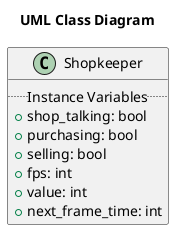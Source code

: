 @startuml shopkeeper
scale 1
title  "UML Class Diagram"
class Shopkeeper {
	.. Instance Variables ..
	+ shop_talking: bool
	+ purchasing: bool
    + selling: bool
    + fps: int
    + value: int
    + next_frame_time: int
}
@enduml